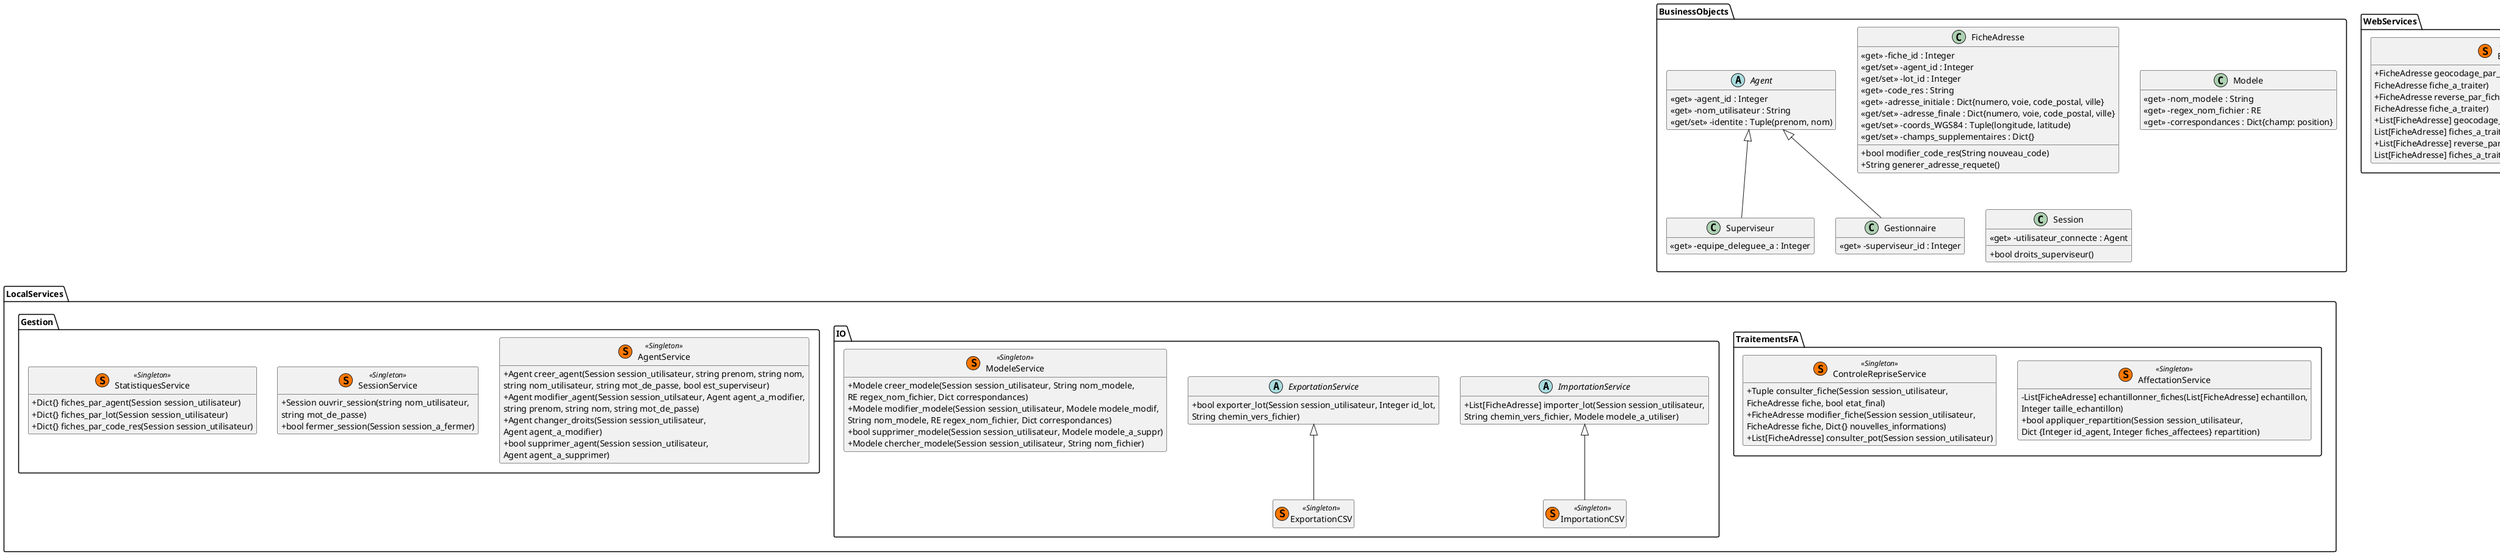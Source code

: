 @startuml "classes_business"
skinparam classAttributeIconSize 0
hide empty members

class BusinessObjects.FicheAdresse {
    <<get>> -fiche_id : Integer
    <<get/set>> -agent_id : Integer
    <<get/set>> -lot_id : Integer
    <<get>> -code_res : String
    {field} <<get>> -adresse_initiale : Dict{numero, voie, code_postal, ville}
    {field} <<get/set>> -adresse_finale : Dict{numero, voie, code_postal, ville}
    {field} <<get/set>> -coords_WGS84 : Tuple(longitude, latitude)
    <<get/set>> -champs_supplementaires : Dict{}
    +bool modifier_code_res(String nouveau_code)
    +String generer_adresse_requete()
}
abstract BusinessObjects.Agent {
    <<get>> -agent_id : Integer
    <<get>> -nom_utilisateur : String
    {field} <<get/set>> -identite : Tuple(prenom, nom)
}
class BusinessObjects.Superviseur {
    <<get>> -equipe_deleguee_a : Integer
}
class BusinessObjects.Gestionnaire {
    <<get>> -superviseur_id : Integer
}
BusinessObjects.Agent <|-- BusinessObjects.Superviseur
BusinessObjects.Agent <|-- BusinessObjects.Gestionnaire
class BusinessObjects.Modele {
    <<get>> -nom_modele : String
    <<get>> -regex_nom_fichier : RE
    <<get>> -correspondances : Dict{champ: position}
}
class BusinessObjects.Session {
    <<get>> -utilisateur_connecte : Agent
    +bool droits_superviseur()
}

class LocalServices.TraitementsFA.AffectationService << (S,#FF7700) Singleton >> {
    -List[FicheAdresse] echantillonner_fiches(List[FicheAdresse] echantillon,
    Integer taille_echantillon)
    +bool appliquer_repartition(Session session_utilisateur,
    Dict {Integer id_agent, Integer fiches_affectees} repartition)
}
class LocalServices.TraitementsFA.ControleRepriseService << (S,#FF7700) Singleton >> {
    +Tuple consulter_fiche(Session session_utilisateur,
    FicheAdresse fiche, bool etat_final)
    +FicheAdresse modifier_fiche(Session session_utilisateur,
    FicheAdresse fiche, Dict{} nouvelles_informations)
    +List[FicheAdresse] consulter_pot(Session session_utilisateur)
}

abstract LocalServices.IO.ImportationService {
    +List[FicheAdresse] importer_lot(Session session_utilisateur,
    String chemin_vers_fichier, Modele modele_a_utiliser)
}
class LocalServices.IO.ImportationCSV << (S,#FF7700) Singleton >>
LocalServices.IO.ImportationService <|-- LocalServices.IO.ImportationCSV
abstract LocalServices.IO.ExportationService {
    +bool exporter_lot(Session session_utilisateur, Integer id_lot,
    String chemin_vers_fichier)
}
class LocalServices.IO.ExportationCSV << (S,#FF7700) Singleton >>
LocalServices.IO.ExportationService <|-- LocalServices.IO.ExportationCSV
class LocalServices.IO.ModeleService << (S,#FF7700) Singleton >> {
    +Modele creer_modele(Session session_utilisateur, String nom_modele,
    RE regex_nom_fichier, Dict correspondances)
    +Modele modifier_modele(Session session_utilisateur, Modele modele_modif,
    String nom_modele, RE regex_nom_fichier, Dict correspondances)
    +bool supprimer_modele(Session session_utilisateur, Modele modele_a_suppr)
    +Modele chercher_modele(Session session_utilisateur, String nom_fichier)
}

class LocalServices.Gestion.SessionService << (S,#FF7700) Singleton >> {
    +Session ouvrir_session(string nom_utilisateur,
    string mot_de_passe)
    +bool fermer_session(Session session_a_fermer)
}
class LocalServices.Gestion.AgentService << (S,#FF7700) Singleton >> {
    +Agent creer_agent(Session session_utilisateur, string prenom, string nom,
    string nom_utilisateur, string mot_de_passe, bool est_superviseur)
    +Agent modifier_agent(Session session_utilsateur, Agent agent_a_modifier,
    string prenom, string nom, string mot_de_passe)
    +Agent changer_droits(Session session_utilisateur,
    Agent agent_a_modifier)
    +bool supprimer_agent(Session session_utilisateur,
    Agent agent_a_supprimer)
}
class LocalServices.Gestion.StatistiquesService << (S,#FF7700) Singleton >> {
    +Dict{} fiches_par_agent(Session session_utilisateur)
    +Dict{} fiches_par_lot(Session session_utilisateur)
    +Dict{} fiches_par_code_res(Session session_utilisateur)
    }

class WebServices.BANClient << (S,#FF7700) Singleton >> {
    +FicheAdresse geocodage_par_fiche(Session session_utilisateur,
    FicheAdresse fiche_a_traiter)
    +FicheAdresse reverse_par_fiche(Session session_utilisateur,
    FicheAdresse fiche_a_traiter)
    +List[FicheAdresse] geocodage_par_lot(Session session_utilisateur,
    List[FicheAdresse] fiches_a_traiter)
    +List[FicheAdresse] reverse_par_lot(Session session_utilisateur,
    List[FicheAdresse] fiches_a_traiter)
}

BusinessObjects.Agent -[hidden]--> LocalServices.TraitementsFA.AffectationService
LocalServices.TraitementsFA.AffectationService -[hidden]> LocalServices.Gestion.AgentService
@enduml